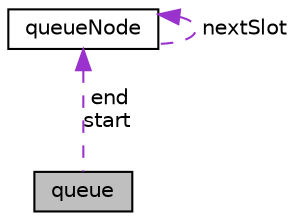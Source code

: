 digraph "queue"
{
 // LATEX_PDF_SIZE
  edge [fontname="Helvetica",fontsize="10",labelfontname="Helvetica",labelfontsize="10"];
  node [fontname="Helvetica",fontsize="10",shape=record];
  Node1 [label="queue",height=0.2,width=0.4,color="black", fillcolor="grey75", style="filled", fontcolor="black",tooltip=" "];
  Node2 -> Node1 [dir="back",color="darkorchid3",fontsize="10",style="dashed",label=" end\nstart" ,fontname="Helvetica"];
  Node2 [label="queueNode",height=0.2,width=0.4,color="black", fillcolor="white", style="filled",URL="$d5/df0/structqueueNode.html",tooltip=" "];
  Node2 -> Node2 [dir="back",color="darkorchid3",fontsize="10",style="dashed",label=" nextSlot" ,fontname="Helvetica"];
}
